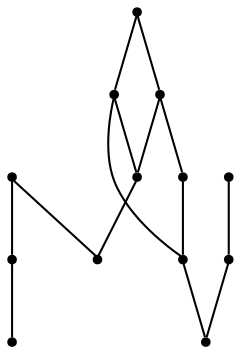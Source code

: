 graph {
  node [shape=point,comment="{\"directed\":false,\"doi\":\"10.1007/978-3-642-11805-0_9\",\"figure\":\"5 (1)\"}"]

  v0 [pos="1390.5465629400207,665.9606814030997"]
  v1 [pos="1392.985873075973,978.9411070816997"]
  v2 [pos="1343.486554611561,749.4201650872928"]
  v3 [pos="1336.189461588305,789.4765221068906"]
  v4 [pos="1301.163408714117,903.0260223121905"]
  v5 [pos="1254.0700605702955,665.9606814030997"]
  v6 [pos="1248.6076754015544,826.5357900179346"]
  v7 [pos="1244.346159841848,980.1207859812913"]
  v8 [pos="1210.629426415022,843.1625970747084"]
  v9 [pos="1198.7831028605615,749.4201650872927"]
  v10 [pos="1155.9512384636457,903.0260223121905"]
  v11 [pos="1114.3578464064487,980.104058811214"]
  v12 [pos="1118.0981410359227,665.9606814030997"]

  v11 -- v7 [id="-2",pos="1114.3578464064487,980.104058811214 1244.346159841848,980.1207859812913 1244.346159841848,980.1207859812913 1244.346159841848,980.1207859812913"]
  v7 -- v1 [id="-3",pos="1244.346159841848,980.1207859812913 1392.985873075973,978.9411070816997 1392.985873075973,978.9411070816997 1392.985873075973,978.9411070816997"]
  v10 -- v4 [id="-6",pos="1155.9512384636457,903.0260223121905 1301.163408714117,903.0260223121905 1301.163408714117,903.0260223121905 1301.163408714117,903.0260223121905"]
  v9 -- v2 [id="-9",pos="1198.7831028605615,749.4201650872927 1343.486554611561,749.4201650872928 1343.486554611561,749.4201650872928 1343.486554611561,749.4201650872928"]
  v12 -- v5 [id="-12",pos="1118.0981410359227,665.9606814030997 1254.0700605702955,665.9606814030997 1254.0700605702955,665.9606814030997 1254.0700605702955,665.9606814030997"]
  v5 -- v0 [id="-13",pos="1254.0700605702955,665.9606814030997 1390.5465629400207,665.9606814030997 1390.5465629400207,665.9606814030997 1390.5465629400207,665.9606814030997"]
  v12 -- v8 [id="-16",pos="1118.0981410359227,665.9606814030997 1132.61728068507,677.131568951373 1137.0705638087072,689.6943732948566 1145.2932820874591,701.6738255320726 1159.3079661524573,722.0893684120442 1164.390888231854,742.1258469054745 1159.7665794904842,763.112784827172 1157.5148694415425,773.3289516529 1153.4743892226109,784.286965291483 1156.6851915936136,794.5033865228396 1158.4906316712845,800.2094503656131 1160.16691177723,806.3368099292671 1163.7112395530523,811.9553582358191 1173.0390072844748,826.7233505675839 1189.013359885992,838.4109995488517 1210.629426415022,843.1625970747084"]
  v10 -- v9 [id="-18",pos="1155.9512384636457,903.0260223121905 1134.7979845623636,874.6574414766749 1135.0607582979424,828.8824911370974 1148.5749633789062,806.8201806235144 1154.6503175957257,796.9042124394767 1157.1604748393213,792.1107015863162 1166.9885943035747,782.2863194285569 1177.796675287291,771.4781507051905 1186.111141683889,762.3999402559717 1198.7831028605615,749.4201650872927"]
  v6 -- v8 [id="-21",pos="1248.6076754015544,826.5357900179346 1235.5104407022166,830.395441410091 1228.3468341916105,833.2173086419803 1221.2122409554415,836.9435878833688 1216.6880789113598,839.3029456825519 1213.0103918740915,841.4994838794624 1210.629426415022,843.1625970747084"]
  v9 -- v6 [id="-22",pos="1198.7831028605615,749.4201650872927 1212.0221590263898,757.3896758072857 1224.5939416929732,766.030562981025 1231.3948822731195,777.388756673319 1237.0240937698718,786.8088882873105 1243.482983114553,796.6831339482658 1246.185035173283,807.6538678682764 1247.7820377793423,814.1353600668737 1248.6076435887535,820.7252290632338 1248.6076754015544,826.5357900179346"]
  v4 -- v6 [id="-27",pos="1301.163408714117,903.0260223121905 1287.782690145803,894.9063486699455 1275.2525186228197,886.1324073524738 1268.113853348133,875.1118099292672 1262.205325459325,865.9710156954249 1255.479463089344,856.3590622375058 1252.2979284951853,845.9177464305101 1250.4256815355877,839.7529892394589 1249.2832202290379,833.5175072836706 1248.6076754015544,826.5357900179346"]
  v4 -- v3 [id="-28",pos="1301.163408714117,903.0260223121905 1302.5019641255224,886.424210608422 1304.9579123563544,869.9723074212772 1308.335413804165,852.9996359124881 1311.604497226449,836.5685939868844 1317.6882500227107,817.5825563337416 1326.82832222872,802.7395143415541 1329.7554816667423,797.9795850313624 1332.7327780790106,793.6905605396188 1336.189461588305,789.4765221068906"]
  v3 -- v1 [id="-29",pos="1336.189461588305,789.4765221068906 1345.1003225637037,801.4224564025449 1347.8355871865915,814.8522751281308 1352.8810974121093,827.6610897144234 1361.4832787802052,849.494180756682 1364.6064050718794,870.914371463802 1361.766794461982,893.3560007695548 1360.3824286172555,904.2766167807409 1357.9014118993005,915.9891975136067 1359.8738055561864,926.9138840148496 1360.9829270473745,933.0160574212771 1362.01289828988,939.572599280297 1364.1853308389352,945.574791274704 1369.9103624920513,961.36803828953 1379.7176127589025,973.8644427639617 1392.985873075973,978.9411070816997"]
  v2 -- v3 [id="-30",pos="1343.486554611561,749.4201650872928 1343.2321476426234,757.6148247885534 1342.3482607819312,766.1763374061848 1340.1007500227106,774.2417590481415 1338.5912962447765,779.6603445306521 1337.2860806487326,784.7123315024206 1336.189461588305,789.4765221068906"]
}